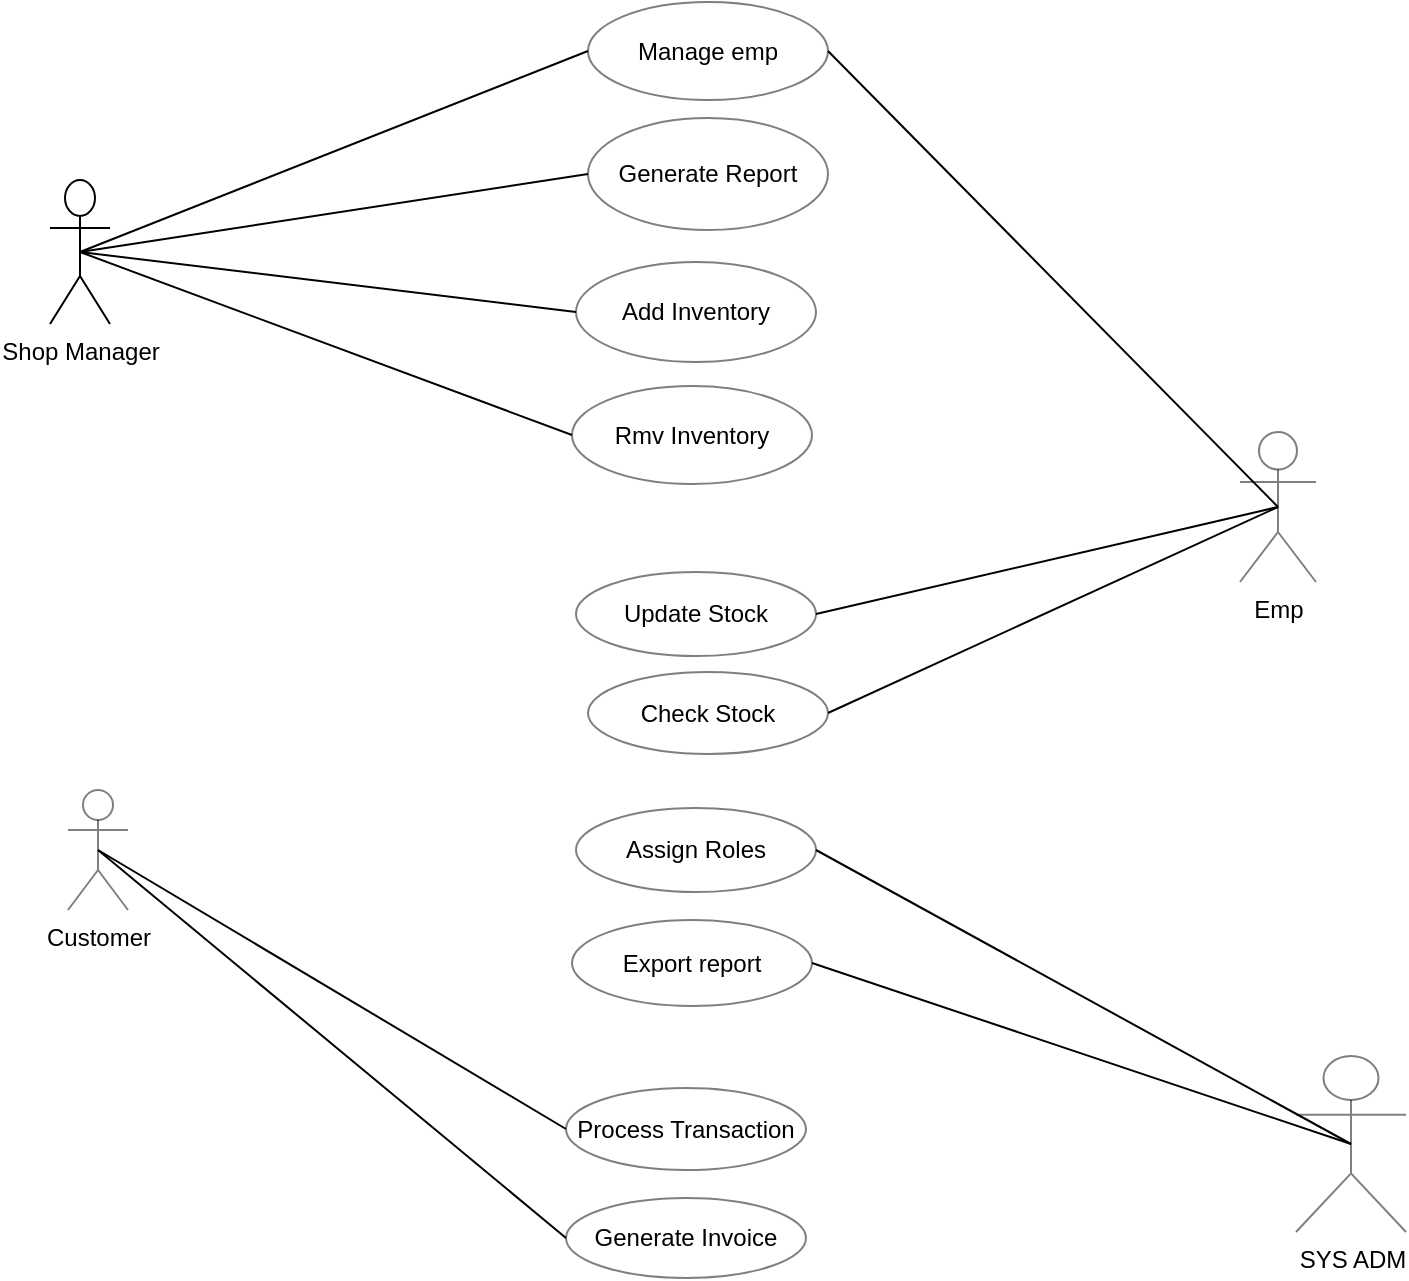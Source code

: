 <mxfile version="26.0.7">
  <diagram name="Page-1" id="UiTHwQaGRtW2ez58h_IG">
    <mxGraphModel dx="1122" dy="715" grid="0" gridSize="10" guides="1" tooltips="1" connect="1" arrows="1" fold="1" page="0" pageScale="1" pageWidth="827" pageHeight="1169" math="0" shadow="0">
      <root>
        <mxCell id="0" />
        <mxCell id="1" parent="0" />
        <mxCell id="JbbD45etLY6_Es2tdnem-39" value="Shop Manager" style="shape=umlActor;verticalLabelPosition=bottom;verticalAlign=top;html=1;outlineConnect=0;" vertex="1" parent="1">
          <mxGeometry x="123" y="482" width="30" height="72" as="geometry" />
        </mxCell>
        <mxCell id="JbbD45etLY6_Es2tdnem-43" value="Manage emp" style="ellipse;whiteSpace=wrap;html=1;opacity=50;strokeColor=default;align=center;verticalAlign=middle;fontFamily=Helvetica;fontSize=12;fontColor=default;fillColor=default;" vertex="1" parent="1">
          <mxGeometry x="392" y="393" width="120" height="49" as="geometry" />
        </mxCell>
        <mxCell id="JbbD45etLY6_Es2tdnem-45" value="Generate Report" style="ellipse;whiteSpace=wrap;html=1;opacity=50;strokeColor=default;align=center;verticalAlign=middle;fontFamily=Helvetica;fontSize=12;fontColor=default;fillColor=default;" vertex="1" parent="1">
          <mxGeometry x="392" y="451" width="120" height="56" as="geometry" />
        </mxCell>
        <mxCell id="JbbD45etLY6_Es2tdnem-46" value="Add Inventory" style="ellipse;whiteSpace=wrap;html=1;opacity=50;strokeColor=default;align=center;verticalAlign=middle;fontFamily=Helvetica;fontSize=12;fontColor=default;fillColor=default;" vertex="1" parent="1">
          <mxGeometry x="386" y="523" width="120" height="50" as="geometry" />
        </mxCell>
        <mxCell id="JbbD45etLY6_Es2tdnem-49" value="Rmv Inventory" style="ellipse;whiteSpace=wrap;html=1;opacity=50;strokeColor=default;align=center;verticalAlign=middle;fontFamily=Helvetica;fontSize=12;fontColor=default;fillColor=default;" vertex="1" parent="1">
          <mxGeometry x="384" y="585" width="120" height="49" as="geometry" />
        </mxCell>
        <mxCell id="JbbD45etLY6_Es2tdnem-51" value="Emp" style="shape=umlActor;verticalLabelPosition=bottom;verticalAlign=top;html=1;outlineConnect=0;opacity=50;strokeColor=default;align=center;fontFamily=Helvetica;fontSize=12;fontColor=default;fillColor=default;" vertex="1" parent="1">
          <mxGeometry x="718" y="608" width="38" height="75" as="geometry" />
        </mxCell>
        <mxCell id="JbbD45etLY6_Es2tdnem-64" style="edgeStyle=none;curved=1;rounded=0;orthogonalLoop=1;jettySize=auto;html=1;exitX=1;exitY=0.5;exitDx=0;exitDy=0;fontFamily=Helvetica;fontSize=12;fontColor=default;startSize=8;endSize=8;entryX=0.5;entryY=0.5;entryDx=0;entryDy=0;entryPerimeter=0;strokeColor=default;endArrow=none;startFill=0;" edge="1" parent="1" source="JbbD45etLY6_Es2tdnem-52" target="JbbD45etLY6_Es2tdnem-51">
          <mxGeometry relative="1" as="geometry" />
        </mxCell>
        <mxCell id="JbbD45etLY6_Es2tdnem-52" value="Update Stock" style="ellipse;whiteSpace=wrap;html=1;opacity=50;strokeColor=default;align=center;verticalAlign=middle;fontFamily=Helvetica;fontSize=12;fontColor=default;fillColor=default;" vertex="1" parent="1">
          <mxGeometry x="386" y="678" width="120" height="42" as="geometry" />
        </mxCell>
        <mxCell id="JbbD45etLY6_Es2tdnem-53" value="Check Stock" style="ellipse;whiteSpace=wrap;html=1;opacity=50;strokeColor=default;align=center;verticalAlign=middle;fontFamily=Helvetica;fontSize=12;fontColor=default;fillColor=default;" vertex="1" parent="1">
          <mxGeometry x="392" y="728" width="120" height="41" as="geometry" />
        </mxCell>
        <mxCell id="JbbD45etLY6_Es2tdnem-67" style="edgeStyle=none;curved=1;rounded=0;orthogonalLoop=1;jettySize=auto;html=1;entryX=0;entryY=0.5;entryDx=0;entryDy=0;fontFamily=Helvetica;fontSize=12;fontColor=default;startSize=8;endSize=8;exitX=0.5;exitY=0.5;exitDx=0;exitDy=0;exitPerimeter=0;endArrow=none;startFill=0;" edge="1" parent="1" source="JbbD45etLY6_Es2tdnem-54" target="JbbD45etLY6_Es2tdnem-56">
          <mxGeometry relative="1" as="geometry" />
        </mxCell>
        <mxCell id="JbbD45etLY6_Es2tdnem-54" value="Customer" style="shape=umlActor;verticalLabelPosition=bottom;verticalAlign=top;html=1;outlineConnect=0;opacity=50;strokeColor=default;align=center;fontFamily=Helvetica;fontSize=12;fontColor=default;fillColor=default;" vertex="1" parent="1">
          <mxGeometry x="132" y="787" width="30" height="60" as="geometry" />
        </mxCell>
        <mxCell id="JbbD45etLY6_Es2tdnem-56" value="Process Transaction" style="ellipse;whiteSpace=wrap;html=1;opacity=50;strokeColor=default;align=center;verticalAlign=middle;fontFamily=Helvetica;fontSize=12;fontColor=default;fillColor=default;" vertex="1" parent="1">
          <mxGeometry x="381" y="936" width="120" height="41" as="geometry" />
        </mxCell>
        <mxCell id="JbbD45etLY6_Es2tdnem-57" value="Generate Invoice" style="ellipse;whiteSpace=wrap;html=1;opacity=50;strokeColor=default;align=center;verticalAlign=middle;fontFamily=Helvetica;fontSize=12;fontColor=default;fillColor=default;" vertex="1" parent="1">
          <mxGeometry x="381" y="991" width="120" height="40" as="geometry" />
        </mxCell>
        <mxCell id="JbbD45etLY6_Es2tdnem-59" value="SYS ADM" style="shape=umlActor;verticalLabelPosition=bottom;verticalAlign=top;html=1;outlineConnect=0;opacity=50;strokeColor=default;align=center;fontFamily=Helvetica;fontSize=12;fontColor=default;fillColor=default;" vertex="1" parent="1">
          <mxGeometry x="746" y="920" width="55" height="88" as="geometry" />
        </mxCell>
        <mxCell id="JbbD45etLY6_Es2tdnem-60" style="edgeStyle=none;curved=1;rounded=0;orthogonalLoop=1;jettySize=auto;html=1;exitX=0;exitY=0.5;exitDx=0;exitDy=0;entryX=0.5;entryY=0.5;entryDx=0;entryDy=0;entryPerimeter=0;fontFamily=Helvetica;fontSize=12;fontColor=default;startSize=8;endSize=8;endArrow=none;startFill=0;endFill=1;" edge="1" parent="1" source="JbbD45etLY6_Es2tdnem-43" target="JbbD45etLY6_Es2tdnem-39">
          <mxGeometry relative="1" as="geometry" />
        </mxCell>
        <mxCell id="JbbD45etLY6_Es2tdnem-61" style="edgeStyle=none;curved=1;rounded=0;orthogonalLoop=1;jettySize=auto;html=1;exitX=0;exitY=0.5;exitDx=0;exitDy=0;entryX=0.5;entryY=0.5;entryDx=0;entryDy=0;entryPerimeter=0;fontFamily=Helvetica;fontSize=12;fontColor=default;startSize=8;endSize=8;endArrow=none;startFill=0;" edge="1" parent="1" source="JbbD45etLY6_Es2tdnem-45" target="JbbD45etLY6_Es2tdnem-39">
          <mxGeometry relative="1" as="geometry" />
        </mxCell>
        <mxCell id="JbbD45etLY6_Es2tdnem-62" style="edgeStyle=none;curved=1;rounded=0;orthogonalLoop=1;jettySize=auto;html=1;exitX=0;exitY=0.5;exitDx=0;exitDy=0;entryX=0.5;entryY=0.5;entryDx=0;entryDy=0;entryPerimeter=0;fontFamily=Helvetica;fontSize=12;fontColor=default;startSize=8;endSize=8;endArrow=none;startFill=0;" edge="1" parent="1" source="JbbD45etLY6_Es2tdnem-46" target="JbbD45etLY6_Es2tdnem-39">
          <mxGeometry relative="1" as="geometry" />
        </mxCell>
        <mxCell id="JbbD45etLY6_Es2tdnem-63" style="edgeStyle=none;curved=1;rounded=0;orthogonalLoop=1;jettySize=auto;html=1;exitX=0;exitY=0.5;exitDx=0;exitDy=0;entryX=0.5;entryY=0.5;entryDx=0;entryDy=0;entryPerimeter=0;fontFamily=Helvetica;fontSize=12;fontColor=default;startSize=8;endSize=8;endArrow=none;startFill=0;" edge="1" parent="1" source="JbbD45etLY6_Es2tdnem-49" target="JbbD45etLY6_Es2tdnem-39">
          <mxGeometry relative="1" as="geometry" />
        </mxCell>
        <mxCell id="JbbD45etLY6_Es2tdnem-65" style="edgeStyle=none;curved=1;rounded=0;orthogonalLoop=1;jettySize=auto;html=1;exitX=1;exitY=0.5;exitDx=0;exitDy=0;entryX=0.5;entryY=0.5;entryDx=0;entryDy=0;entryPerimeter=0;fontFamily=Helvetica;fontSize=12;fontColor=default;startSize=8;endSize=8;endArrow=none;startFill=0;" edge="1" parent="1" source="JbbD45etLY6_Es2tdnem-53" target="JbbD45etLY6_Es2tdnem-51">
          <mxGeometry relative="1" as="geometry" />
        </mxCell>
        <mxCell id="JbbD45etLY6_Es2tdnem-66" style="edgeStyle=none;curved=1;rounded=0;orthogonalLoop=1;jettySize=auto;html=1;exitX=1;exitY=0.5;exitDx=0;exitDy=0;entryX=0.5;entryY=0.5;entryDx=0;entryDy=0;entryPerimeter=0;fontFamily=Helvetica;fontSize=12;fontColor=default;startSize=8;endSize=8;endArrow=none;startFill=0;" edge="1" parent="1" source="JbbD45etLY6_Es2tdnem-43" target="JbbD45etLY6_Es2tdnem-51">
          <mxGeometry relative="1" as="geometry" />
        </mxCell>
        <mxCell id="JbbD45etLY6_Es2tdnem-68" style="edgeStyle=none;curved=1;rounded=0;orthogonalLoop=1;jettySize=auto;html=1;exitX=0;exitY=0.5;exitDx=0;exitDy=0;entryX=0.5;entryY=0.5;entryDx=0;entryDy=0;entryPerimeter=0;fontFamily=Helvetica;fontSize=12;fontColor=default;startSize=8;endSize=8;endArrow=none;startFill=0;" edge="1" parent="1" source="JbbD45etLY6_Es2tdnem-57" target="JbbD45etLY6_Es2tdnem-54">
          <mxGeometry relative="1" as="geometry" />
        </mxCell>
        <mxCell id="JbbD45etLY6_Es2tdnem-69" value="Assign Roles" style="ellipse;whiteSpace=wrap;html=1;opacity=50;strokeColor=default;align=center;verticalAlign=middle;fontFamily=Helvetica;fontSize=12;fontColor=default;fillColor=default;" vertex="1" parent="1">
          <mxGeometry x="386" y="796" width="120" height="42" as="geometry" />
        </mxCell>
        <mxCell id="JbbD45etLY6_Es2tdnem-70" style="edgeStyle=none;curved=1;rounded=0;orthogonalLoop=1;jettySize=auto;html=1;exitX=1;exitY=0.5;exitDx=0;exitDy=0;entryX=0.5;entryY=0.5;entryDx=0;entryDy=0;entryPerimeter=0;fontFamily=Helvetica;fontSize=12;fontColor=default;startSize=8;endSize=8;endArrow=none;startFill=0;" edge="1" parent="1" source="JbbD45etLY6_Es2tdnem-69" target="JbbD45etLY6_Es2tdnem-59">
          <mxGeometry relative="1" as="geometry" />
        </mxCell>
        <mxCell id="JbbD45etLY6_Es2tdnem-71" value="Export report" style="ellipse;whiteSpace=wrap;html=1;opacity=50;strokeColor=default;align=center;verticalAlign=middle;fontFamily=Helvetica;fontSize=12;fontColor=default;fillColor=default;" vertex="1" parent="1">
          <mxGeometry x="384" y="852" width="120" height="43" as="geometry" />
        </mxCell>
        <mxCell id="JbbD45etLY6_Es2tdnem-72" style="edgeStyle=none;curved=1;rounded=0;orthogonalLoop=1;jettySize=auto;html=1;exitX=1;exitY=0.5;exitDx=0;exitDy=0;entryX=0.5;entryY=0.5;entryDx=0;entryDy=0;entryPerimeter=0;fontFamily=Helvetica;fontSize=12;fontColor=default;startSize=8;endSize=8;endArrow=none;startFill=0;" edge="1" parent="1" source="JbbD45etLY6_Es2tdnem-71" target="JbbD45etLY6_Es2tdnem-59">
          <mxGeometry relative="1" as="geometry" />
        </mxCell>
      </root>
    </mxGraphModel>
  </diagram>
</mxfile>
